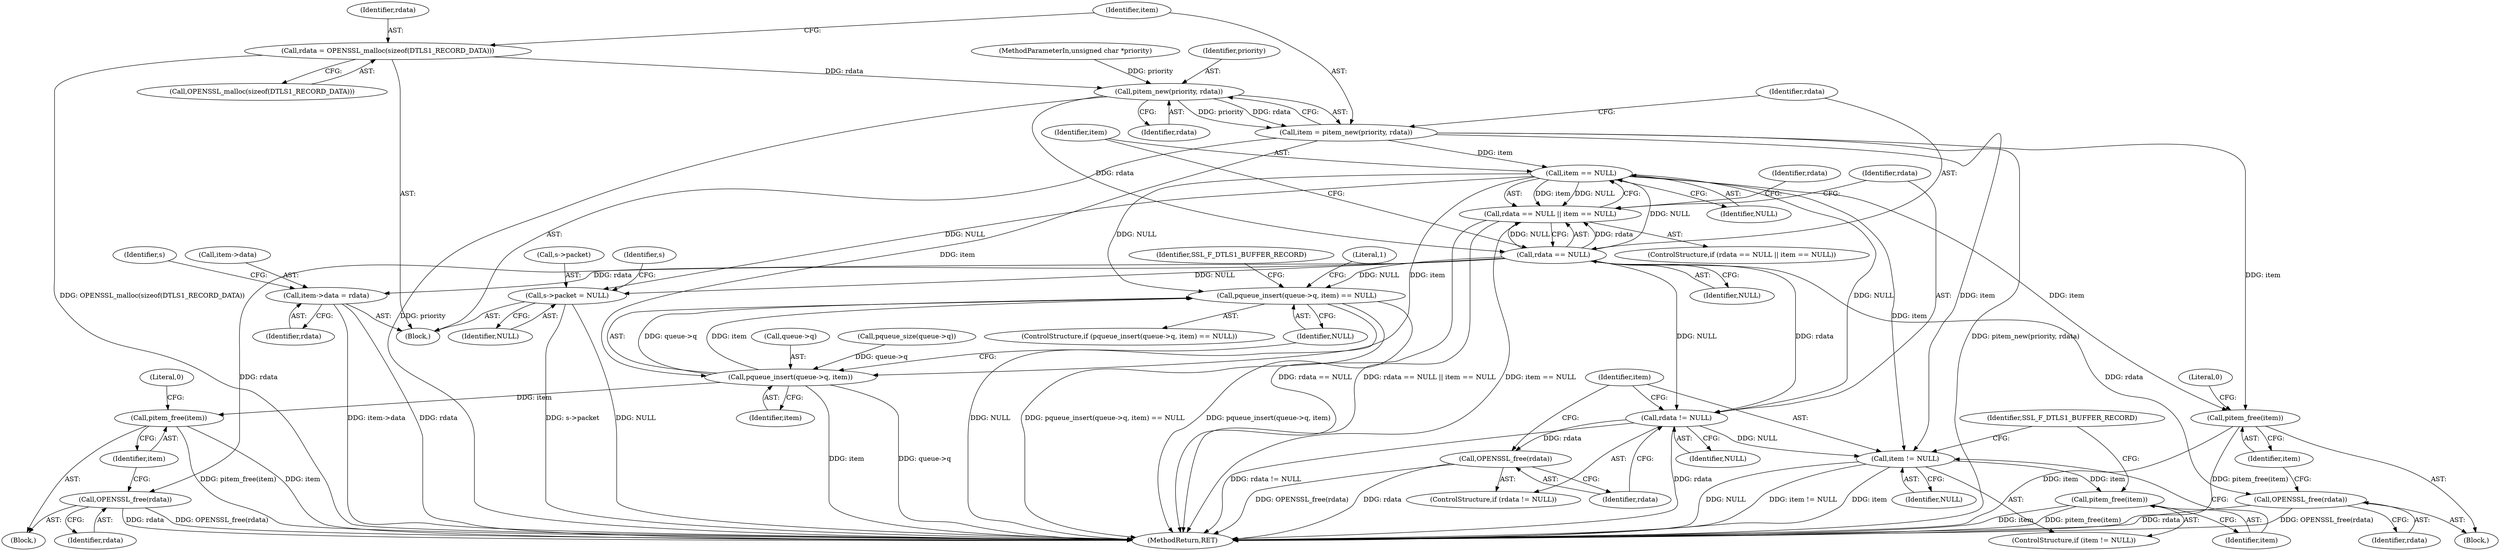 digraph "0_openssl_103b171d8fc282ef435f8de9afbf7782e312961f@API" {
"1000119" [label="(Call,rdata = OPENSSL_malloc(sizeof(DTLS1_RECORD_DATA)))"];
"1000126" [label="(Call,pitem_new(priority, rdata))"];
"1000124" [label="(Call,item = pitem_new(priority, rdata))"];
"1000134" [label="(Call,item == NULL)"];
"1000130" [label="(Call,rdata == NULL || item == NULL)"];
"1000139" [label="(Call,rdata != NULL)"];
"1000142" [label="(Call,OPENSSL_free(rdata))"];
"1000145" [label="(Call,item != NULL)"];
"1000148" [label="(Call,pitem_free(item))"];
"1000229" [label="(Call,s->packet = NULL)"];
"1000269" [label="(Call,pitem_free(item))"];
"1000275" [label="(Call,pqueue_insert(queue->q, item))"];
"1000274" [label="(Call,pqueue_insert(queue->q, item) == NULL)"];
"1000287" [label="(Call,pitem_free(item))"];
"1000131" [label="(Call,rdata == NULL)"];
"1000195" [label="(Call,item->data = rdata)"];
"1000267" [label="(Call,OPENSSL_free(rdata))"];
"1000285" [label="(Call,OPENSSL_free(rdata))"];
"1000285" [label="(Call,OPENSSL_free(rdata))"];
"1000292" [label="(Literal,1)"];
"1000139" [label="(Call,rdata != NULL)"];
"1000279" [label="(Identifier,item)"];
"1000126" [label="(Call,pitem_new(priority, rdata))"];
"1000196" [label="(Call,item->data)"];
"1000287" [label="(Call,pitem_free(item))"];
"1000128" [label="(Identifier,rdata)"];
"1000267" [label="(Call,OPENSSL_free(rdata))"];
"1000281" [label="(Block,)"];
"1000151" [label="(Identifier,SSL_F_DTLS1_BUFFER_RECORD)"];
"1000273" [label="(ControlStructure,if (pqueue_insert(queue->q, item) == NULL))"];
"1000130" [label="(Call,rdata == NULL || item == NULL)"];
"1000143" [label="(Identifier,rdata)"];
"1000270" [label="(Identifier,item)"];
"1000157" [label="(Identifier,rdata)"];
"1000141" [label="(Identifier,NULL)"];
"1000204" [label="(Identifier,s)"];
"1000140" [label="(Identifier,rdata)"];
"1000286" [label="(Identifier,rdata)"];
"1000120" [label="(Identifier,rdata)"];
"1000142" [label="(Call,OPENSSL_free(rdata))"];
"1000119" [label="(Call,rdata = OPENSSL_malloc(sizeof(DTLS1_RECORD_DATA)))"];
"1000290" [label="(Literal,0)"];
"1000136" [label="(Identifier,NULL)"];
"1000138" [label="(ControlStructure,if (rdata != NULL))"];
"1000135" [label="(Identifier,item)"];
"1000147" [label="(Identifier,NULL)"];
"1000148" [label="(Call,pitem_free(item))"];
"1000230" [label="(Call,s->packet)"];
"1000146" [label="(Identifier,item)"];
"1000124" [label="(Call,item = pitem_new(priority, rdata))"];
"1000129" [label="(ControlStructure,if (rdata == NULL || item == NULL))"];
"1000229" [label="(Call,s->packet = NULL)"];
"1000133" [label="(Identifier,NULL)"];
"1000131" [label="(Call,rdata == NULL)"];
"1000107" [label="(Block,)"];
"1000125" [label="(Identifier,item)"];
"1000127" [label="(Identifier,priority)"];
"1000293" [label="(MethodReturn,RET)"];
"1000112" [label="(Call,pqueue_size(queue->q))"];
"1000106" [label="(MethodParameterIn,unsigned char *priority)"];
"1000275" [label="(Call,pqueue_insert(queue->q, item))"];
"1000149" [label="(Identifier,item)"];
"1000269" [label="(Call,pitem_free(item))"];
"1000233" [label="(Identifier,NULL)"];
"1000195" [label="(Call,item->data = rdata)"];
"1000272" [label="(Literal,0)"];
"1000268" [label="(Identifier,rdata)"];
"1000263" [label="(Block,)"];
"1000283" [label="(Identifier,SSL_F_DTLS1_BUFFER_RECORD)"];
"1000134" [label="(Call,item == NULL)"];
"1000274" [label="(Call,pqueue_insert(queue->q, item) == NULL)"];
"1000132" [label="(Identifier,rdata)"];
"1000280" [label="(Identifier,NULL)"];
"1000288" [label="(Identifier,item)"];
"1000276" [label="(Call,queue->q)"];
"1000145" [label="(Call,item != NULL)"];
"1000199" [label="(Identifier,rdata)"];
"1000236" [label="(Identifier,s)"];
"1000121" [label="(Call,OPENSSL_malloc(sizeof(DTLS1_RECORD_DATA)))"];
"1000144" [label="(ControlStructure,if (item != NULL))"];
"1000119" -> "1000107"  [label="AST: "];
"1000119" -> "1000121"  [label="CFG: "];
"1000120" -> "1000119"  [label="AST: "];
"1000121" -> "1000119"  [label="AST: "];
"1000125" -> "1000119"  [label="CFG: "];
"1000119" -> "1000293"  [label="DDG: OPENSSL_malloc(sizeof(DTLS1_RECORD_DATA))"];
"1000119" -> "1000126"  [label="DDG: rdata"];
"1000126" -> "1000124"  [label="AST: "];
"1000126" -> "1000128"  [label="CFG: "];
"1000127" -> "1000126"  [label="AST: "];
"1000128" -> "1000126"  [label="AST: "];
"1000124" -> "1000126"  [label="CFG: "];
"1000126" -> "1000293"  [label="DDG: priority"];
"1000126" -> "1000124"  [label="DDG: priority"];
"1000126" -> "1000124"  [label="DDG: rdata"];
"1000106" -> "1000126"  [label="DDG: priority"];
"1000126" -> "1000131"  [label="DDG: rdata"];
"1000124" -> "1000107"  [label="AST: "];
"1000125" -> "1000124"  [label="AST: "];
"1000132" -> "1000124"  [label="CFG: "];
"1000124" -> "1000293"  [label="DDG: pitem_new(priority, rdata)"];
"1000124" -> "1000134"  [label="DDG: item"];
"1000124" -> "1000145"  [label="DDG: item"];
"1000124" -> "1000269"  [label="DDG: item"];
"1000124" -> "1000275"  [label="DDG: item"];
"1000134" -> "1000130"  [label="AST: "];
"1000134" -> "1000136"  [label="CFG: "];
"1000135" -> "1000134"  [label="AST: "];
"1000136" -> "1000134"  [label="AST: "];
"1000130" -> "1000134"  [label="CFG: "];
"1000134" -> "1000130"  [label="DDG: item"];
"1000134" -> "1000130"  [label="DDG: NULL"];
"1000131" -> "1000134"  [label="DDG: NULL"];
"1000134" -> "1000139"  [label="DDG: NULL"];
"1000134" -> "1000145"  [label="DDG: item"];
"1000134" -> "1000229"  [label="DDG: NULL"];
"1000134" -> "1000269"  [label="DDG: item"];
"1000134" -> "1000275"  [label="DDG: item"];
"1000134" -> "1000274"  [label="DDG: NULL"];
"1000130" -> "1000129"  [label="AST: "];
"1000130" -> "1000131"  [label="CFG: "];
"1000131" -> "1000130"  [label="AST: "];
"1000140" -> "1000130"  [label="CFG: "];
"1000157" -> "1000130"  [label="CFG: "];
"1000130" -> "1000293"  [label="DDG: rdata == NULL || item == NULL"];
"1000130" -> "1000293"  [label="DDG: item == NULL"];
"1000130" -> "1000293"  [label="DDG: rdata == NULL"];
"1000131" -> "1000130"  [label="DDG: rdata"];
"1000131" -> "1000130"  [label="DDG: NULL"];
"1000139" -> "1000138"  [label="AST: "];
"1000139" -> "1000141"  [label="CFG: "];
"1000140" -> "1000139"  [label="AST: "];
"1000141" -> "1000139"  [label="AST: "];
"1000143" -> "1000139"  [label="CFG: "];
"1000146" -> "1000139"  [label="CFG: "];
"1000139" -> "1000293"  [label="DDG: rdata != NULL"];
"1000139" -> "1000293"  [label="DDG: rdata"];
"1000131" -> "1000139"  [label="DDG: rdata"];
"1000131" -> "1000139"  [label="DDG: NULL"];
"1000139" -> "1000142"  [label="DDG: rdata"];
"1000139" -> "1000145"  [label="DDG: NULL"];
"1000142" -> "1000138"  [label="AST: "];
"1000142" -> "1000143"  [label="CFG: "];
"1000143" -> "1000142"  [label="AST: "];
"1000146" -> "1000142"  [label="CFG: "];
"1000142" -> "1000293"  [label="DDG: OPENSSL_free(rdata)"];
"1000142" -> "1000293"  [label="DDG: rdata"];
"1000145" -> "1000144"  [label="AST: "];
"1000145" -> "1000147"  [label="CFG: "];
"1000146" -> "1000145"  [label="AST: "];
"1000147" -> "1000145"  [label="AST: "];
"1000149" -> "1000145"  [label="CFG: "];
"1000151" -> "1000145"  [label="CFG: "];
"1000145" -> "1000293"  [label="DDG: item != NULL"];
"1000145" -> "1000293"  [label="DDG: item"];
"1000145" -> "1000293"  [label="DDG: NULL"];
"1000145" -> "1000148"  [label="DDG: item"];
"1000148" -> "1000144"  [label="AST: "];
"1000148" -> "1000149"  [label="CFG: "];
"1000149" -> "1000148"  [label="AST: "];
"1000151" -> "1000148"  [label="CFG: "];
"1000148" -> "1000293"  [label="DDG: item"];
"1000148" -> "1000293"  [label="DDG: pitem_free(item)"];
"1000229" -> "1000107"  [label="AST: "];
"1000229" -> "1000233"  [label="CFG: "];
"1000230" -> "1000229"  [label="AST: "];
"1000233" -> "1000229"  [label="AST: "];
"1000236" -> "1000229"  [label="CFG: "];
"1000229" -> "1000293"  [label="DDG: NULL"];
"1000229" -> "1000293"  [label="DDG: s->packet"];
"1000131" -> "1000229"  [label="DDG: NULL"];
"1000269" -> "1000263"  [label="AST: "];
"1000269" -> "1000270"  [label="CFG: "];
"1000270" -> "1000269"  [label="AST: "];
"1000272" -> "1000269"  [label="CFG: "];
"1000269" -> "1000293"  [label="DDG: pitem_free(item)"];
"1000269" -> "1000293"  [label="DDG: item"];
"1000275" -> "1000274"  [label="AST: "];
"1000275" -> "1000279"  [label="CFG: "];
"1000276" -> "1000275"  [label="AST: "];
"1000279" -> "1000275"  [label="AST: "];
"1000280" -> "1000275"  [label="CFG: "];
"1000275" -> "1000293"  [label="DDG: queue->q"];
"1000275" -> "1000293"  [label="DDG: item"];
"1000275" -> "1000274"  [label="DDG: queue->q"];
"1000275" -> "1000274"  [label="DDG: item"];
"1000112" -> "1000275"  [label="DDG: queue->q"];
"1000275" -> "1000287"  [label="DDG: item"];
"1000274" -> "1000273"  [label="AST: "];
"1000274" -> "1000280"  [label="CFG: "];
"1000280" -> "1000274"  [label="AST: "];
"1000283" -> "1000274"  [label="CFG: "];
"1000292" -> "1000274"  [label="CFG: "];
"1000274" -> "1000293"  [label="DDG: pqueue_insert(queue->q, item)"];
"1000274" -> "1000293"  [label="DDG: NULL"];
"1000274" -> "1000293"  [label="DDG: pqueue_insert(queue->q, item) == NULL"];
"1000131" -> "1000274"  [label="DDG: NULL"];
"1000287" -> "1000281"  [label="AST: "];
"1000287" -> "1000288"  [label="CFG: "];
"1000288" -> "1000287"  [label="AST: "];
"1000290" -> "1000287"  [label="CFG: "];
"1000287" -> "1000293"  [label="DDG: pitem_free(item)"];
"1000287" -> "1000293"  [label="DDG: item"];
"1000131" -> "1000133"  [label="CFG: "];
"1000132" -> "1000131"  [label="AST: "];
"1000133" -> "1000131"  [label="AST: "];
"1000135" -> "1000131"  [label="CFG: "];
"1000131" -> "1000195"  [label="DDG: rdata"];
"1000131" -> "1000267"  [label="DDG: rdata"];
"1000131" -> "1000285"  [label="DDG: rdata"];
"1000195" -> "1000107"  [label="AST: "];
"1000195" -> "1000199"  [label="CFG: "];
"1000196" -> "1000195"  [label="AST: "];
"1000199" -> "1000195"  [label="AST: "];
"1000204" -> "1000195"  [label="CFG: "];
"1000195" -> "1000293"  [label="DDG: rdata"];
"1000195" -> "1000293"  [label="DDG: item->data"];
"1000267" -> "1000263"  [label="AST: "];
"1000267" -> "1000268"  [label="CFG: "];
"1000268" -> "1000267"  [label="AST: "];
"1000270" -> "1000267"  [label="CFG: "];
"1000267" -> "1000293"  [label="DDG: rdata"];
"1000267" -> "1000293"  [label="DDG: OPENSSL_free(rdata)"];
"1000285" -> "1000281"  [label="AST: "];
"1000285" -> "1000286"  [label="CFG: "];
"1000286" -> "1000285"  [label="AST: "];
"1000288" -> "1000285"  [label="CFG: "];
"1000285" -> "1000293"  [label="DDG: rdata"];
"1000285" -> "1000293"  [label="DDG: OPENSSL_free(rdata)"];
}
